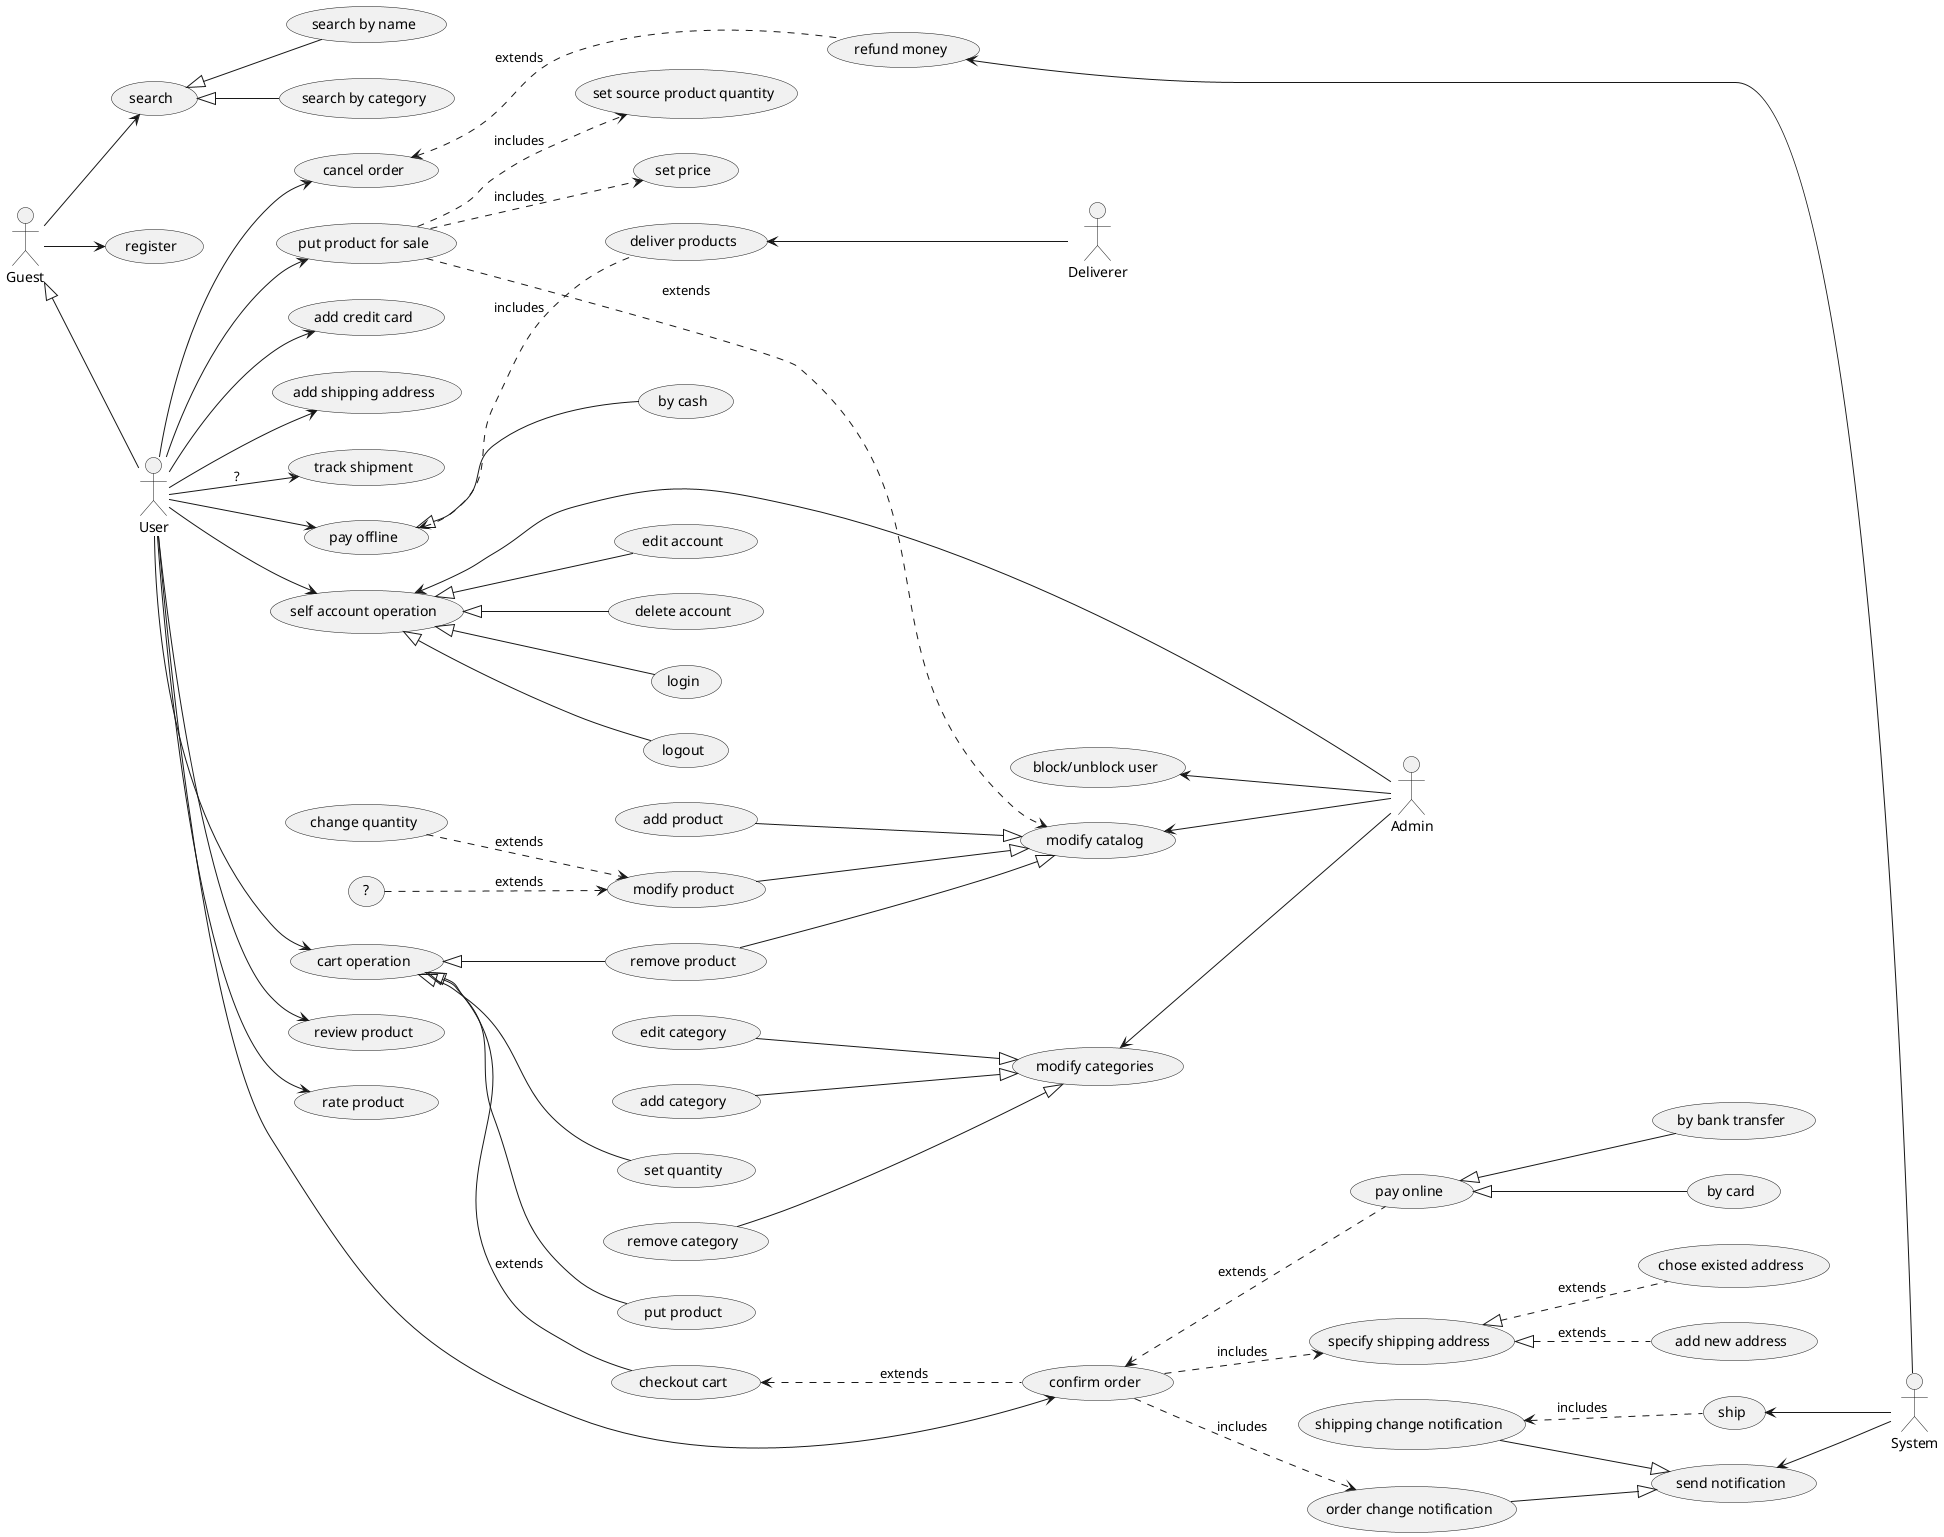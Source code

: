 @startuml
left to right direction

Guest --> (search)
    (search) <|-- (search by name)
    (search) <|-- (search by category)
Guest --> (register)

Guest <|-- User
User --> (self account operation)
    (self account operation) <|-- (login)
    (self account operation) <|-- (logout)
    (self account operation) <|-- (edit account)
    (self account operation) <|-- (delete account)
User --> (cart operation)
    (cart operation) <|-- (put product)
    (cart operation) <|-- (remove product)
    (cart operation) <|-- (set quantity)
    (cart operation) <|-- (checkout cart): extends
User --> (add credit card)
User --> (add shipping address)
User --> (confirm order)
        (checkout cart) <.. (confirm order): extends
            (confirm order) <.. (pay online): extends
                (pay online) <|-- (by card)
                (pay online) <|-- (by bank transfer)
            (confirm order) ..> (order change notification): includes
            (confirm order) ..> (specify shipping address): includes
                (specify shipping address) <|.. (chose existed address): extends
                (specify shipping address) <|.. (add new address): extends
User --> (track shipment): ?
User --> (pay offline)
    (pay offline) <|-- (by cash)
User --> (put product for sale)
    (put product for sale) ..> (set price): includes
    (put product for sale) ..> (set source product quantity): includes
    (put product for sale) ..> (modify catalog): extends
User --> (cancel order)
    (cancel order) <.. (refund money): extends
User --> (review product)
User --> (rate product)

(self account operation) <-- Admin
(modify catalog) <-- Admin
    (modify categories) <-- Admin
        (add category) --|> (modify categories)
        (remove category) --|> (modify categories)
        (edit category) --|> (modify categories)
    (add product) --|> (modify catalog)
    (modify product) --|> (modify catalog)
        (change quantity) ..> (modify product): extends
        (?) ..> (modify product): extends
    (remove product) --|> (modify catalog)
(block/unblock user) <-- Admin

(send notification) <-- System
    (order change notification) --|>(send notification)
    (shipping change notification) --|>(send notification)
(ship) <-- System
    (shipping change notification) <.. (ship): includes
(refund money) <-- System

(deliver products) <-- Deliverer
(pay offline) <.. (deliver products): includes

@enduml
